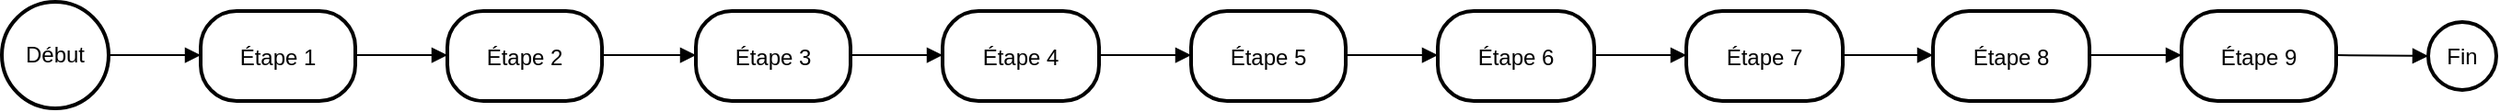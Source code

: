 <mxfile version="24.8.4">
  <diagram name="Page-1" id="BvijQytbf7S60ULZOayk">
    <mxGraphModel>
      <root>
        <mxCell id="0" />
        <mxCell id="1" parent="0" />
        <mxCell id="2" value="Début" style="ellipse;aspect=fixed;strokeWidth=2;whiteSpace=wrap;" vertex="1" parent="1">
          <mxGeometry x="8" y="8" width="58" height="58" as="geometry" />
        </mxCell>
        <mxCell id="3" value="Étape 1" style="rounded=1;arcSize=40;strokeWidth=2" vertex="1" parent="1">
          <mxGeometry x="116" y="13" width="84" height="49" as="geometry" />
        </mxCell>
        <mxCell id="4" value="Étape 2" style="rounded=1;arcSize=40;strokeWidth=2" vertex="1" parent="1">
          <mxGeometry x="250" y="13" width="84" height="49" as="geometry" />
        </mxCell>
        <mxCell id="5" value="Étape 3" style="rounded=1;arcSize=40;strokeWidth=2" vertex="1" parent="1">
          <mxGeometry x="385" y="13" width="84" height="49" as="geometry" />
        </mxCell>
        <mxCell id="6" value="Étape 4" style="rounded=1;arcSize=40;strokeWidth=2" vertex="1" parent="1">
          <mxGeometry x="519" y="13" width="85" height="49" as="geometry" />
        </mxCell>
        <mxCell id="7" value="Étape 5" style="rounded=1;arcSize=40;strokeWidth=2" vertex="1" parent="1">
          <mxGeometry x="654" y="13" width="84" height="49" as="geometry" />
        </mxCell>
        <mxCell id="8" value="Étape 6" style="rounded=1;arcSize=40;strokeWidth=2" vertex="1" parent="1">
          <mxGeometry x="788" y="13" width="85" height="49" as="geometry" />
        </mxCell>
        <mxCell id="9" value="Étape 7" style="rounded=1;arcSize=40;strokeWidth=2" vertex="1" parent="1">
          <mxGeometry x="923" y="13" width="85" height="49" as="geometry" />
        </mxCell>
        <mxCell id="10" value="Étape 8" style="rounded=1;arcSize=40;strokeWidth=2" vertex="1" parent="1">
          <mxGeometry x="1057" y="13" width="85" height="49" as="geometry" />
        </mxCell>
        <mxCell id="11" value="Étape 9" style="rounded=1;arcSize=40;strokeWidth=2" vertex="1" parent="1">
          <mxGeometry x="1192" y="13" width="84" height="49" as="geometry" />
        </mxCell>
        <mxCell id="12" value="Fin" style="ellipse;aspect=fixed;strokeWidth=2;whiteSpace=wrap;" vertex="1" parent="1">
          <mxGeometry x="1326" y="19" width="37" height="37" as="geometry" />
        </mxCell>
        <mxCell id="13" value="" style="curved=1;startArrow=none;endArrow=block;exitX=1;exitY=0.5;entryX=0;entryY=0.49;" edge="1" parent="1" source="2" target="3">
          <mxGeometry relative="1" as="geometry">
            <Array as="points" />
          </mxGeometry>
        </mxCell>
        <mxCell id="14" value="" style="curved=1;startArrow=none;endArrow=block;exitX=1;exitY=0.49;entryX=0;entryY=0.49;" edge="1" parent="1" source="3" target="4">
          <mxGeometry relative="1" as="geometry">
            <Array as="points" />
          </mxGeometry>
        </mxCell>
        <mxCell id="15" value="" style="curved=1;startArrow=none;endArrow=block;exitX=1.01;exitY=0.49;entryX=-0.01;entryY=0.49;" edge="1" parent="1" source="4" target="5">
          <mxGeometry relative="1" as="geometry">
            <Array as="points" />
          </mxGeometry>
        </mxCell>
        <mxCell id="16" value="" style="curved=1;startArrow=none;endArrow=block;exitX=1;exitY=0.49;entryX=0;entryY=0.49;" edge="1" parent="1" source="5" target="6">
          <mxGeometry relative="1" as="geometry">
            <Array as="points" />
          </mxGeometry>
        </mxCell>
        <mxCell id="17" value="" style="curved=1;startArrow=none;endArrow=block;exitX=0.99;exitY=0.49;entryX=-0.01;entryY=0.49;" edge="1" parent="1" source="6" target="7">
          <mxGeometry relative="1" as="geometry">
            <Array as="points" />
          </mxGeometry>
        </mxCell>
        <mxCell id="18" value="" style="curved=1;startArrow=none;endArrow=block;exitX=1;exitY=0.49;entryX=0;entryY=0.49;" edge="1" parent="1" source="7" target="8">
          <mxGeometry relative="1" as="geometry">
            <Array as="points" />
          </mxGeometry>
        </mxCell>
        <mxCell id="19" value="" style="curved=1;startArrow=none;endArrow=block;exitX=0.99;exitY=0.49;entryX=-0.01;entryY=0.49;" edge="1" parent="1" source="8" target="9">
          <mxGeometry relative="1" as="geometry">
            <Array as="points" />
          </mxGeometry>
        </mxCell>
        <mxCell id="20" value="" style="curved=1;startArrow=none;endArrow=block;exitX=0.99;exitY=0.49;entryX=0;entryY=0.49;" edge="1" parent="1" source="9" target="10">
          <mxGeometry relative="1" as="geometry">
            <Array as="points" />
          </mxGeometry>
        </mxCell>
        <mxCell id="21" value="" style="curved=1;startArrow=none;endArrow=block;exitX=1;exitY=0.49;entryX=0;entryY=0.49;" edge="1" parent="1" source="10" target="11">
          <mxGeometry relative="1" as="geometry">
            <Array as="points" />
          </mxGeometry>
        </mxCell>
        <mxCell id="22" value="" style="curved=1;startArrow=none;endArrow=block;exitX=1;exitY=0.49;entryX=0.01;entryY=0.49;" edge="1" parent="1" source="11" target="12">
          <mxGeometry relative="1" as="geometry">
            <Array as="points" />
          </mxGeometry>
        </mxCell>
      </root>
    </mxGraphModel>
  </diagram>
</mxfile>
